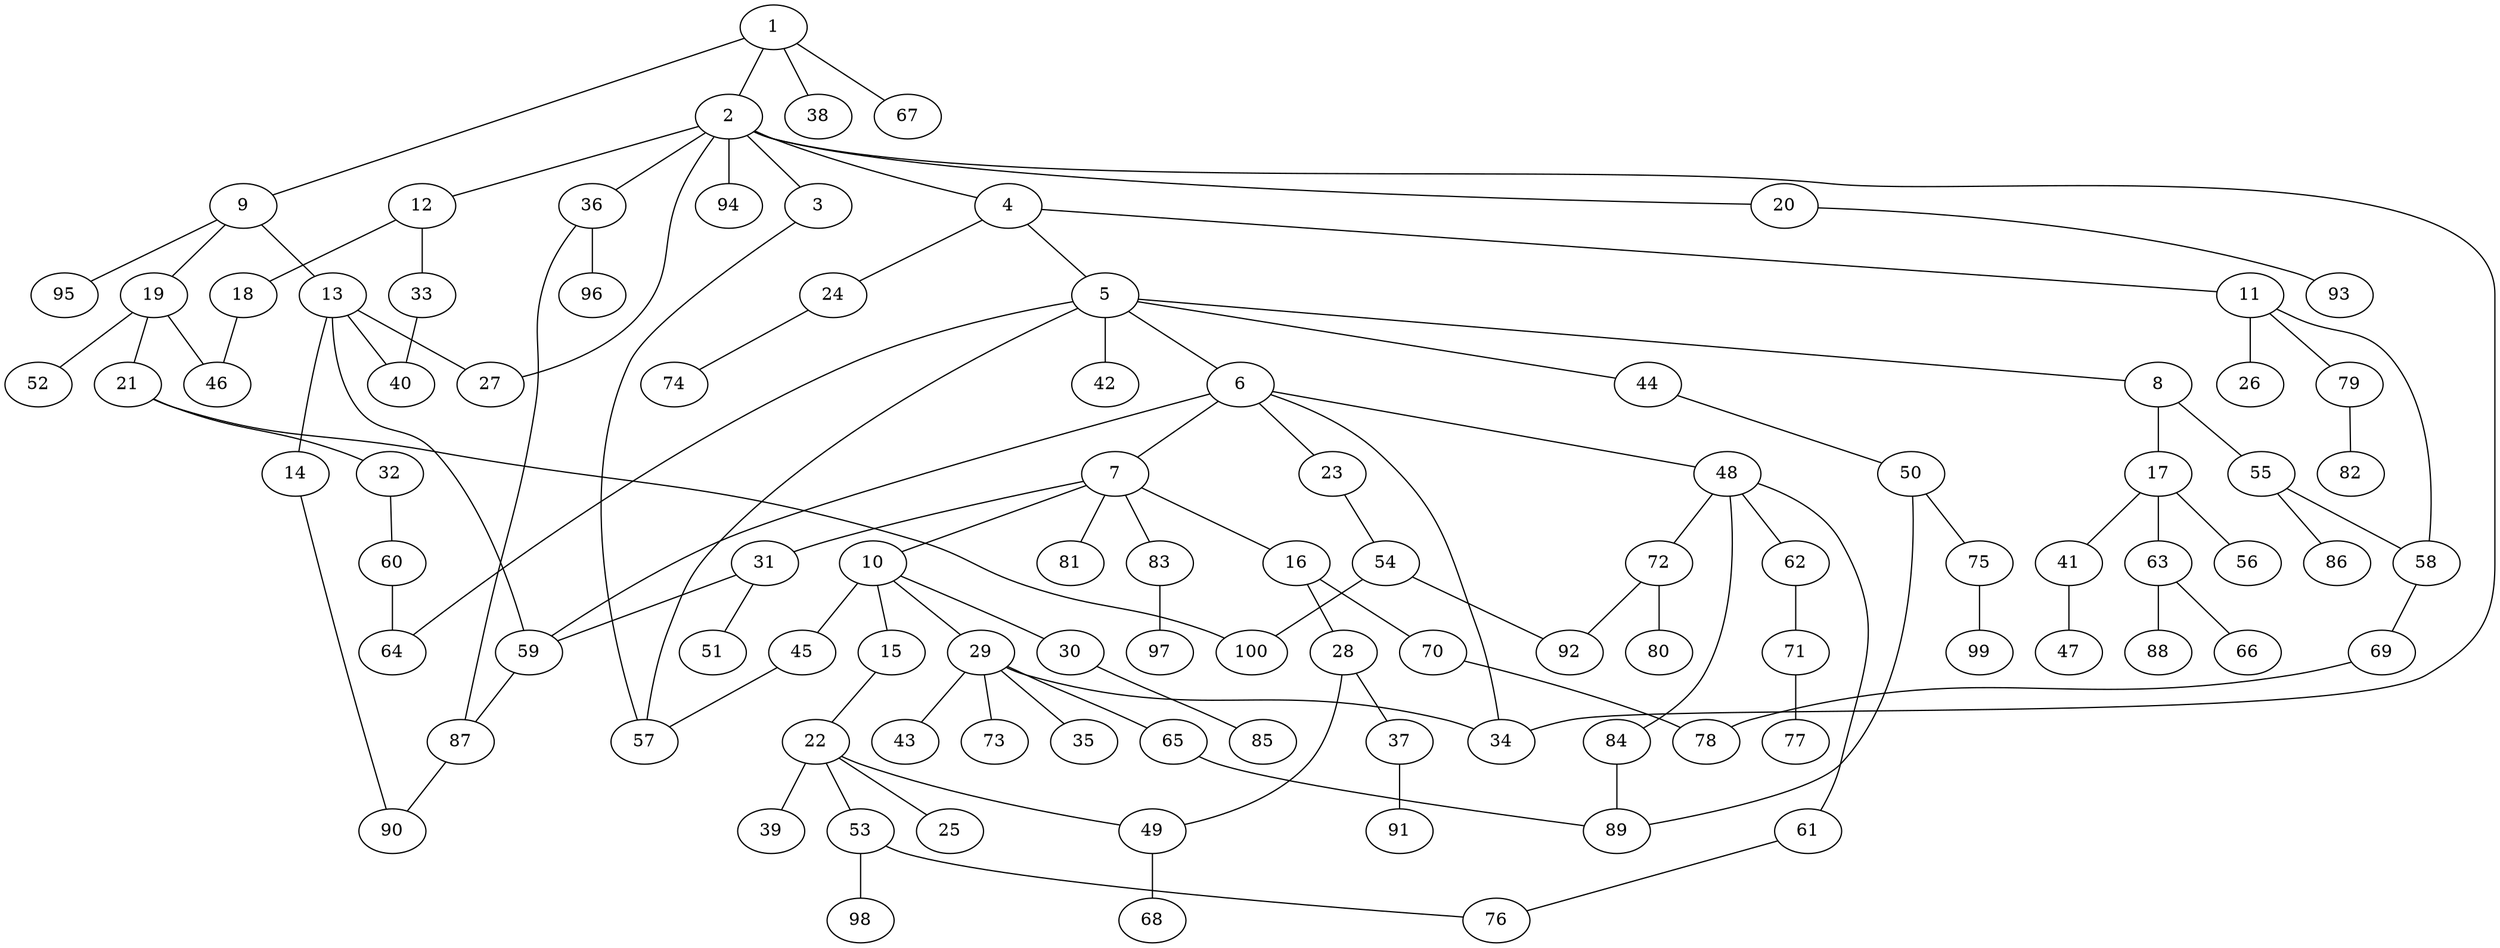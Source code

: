 graph graphname {1--2
1--9
1--38
1--67
2--3
2--4
2--12
2--20
2--27
2--34
2--36
2--94
3--57
4--5
4--11
4--24
5--6
5--8
5--42
5--44
5--57
5--64
6--7
6--23
6--34
6--48
6--59
7--10
7--16
7--31
7--81
7--83
8--17
8--55
9--13
9--19
9--95
10--15
10--29
10--30
10--45
11--26
11--58
11--79
12--18
12--33
13--14
13--27
13--40
13--59
14--90
15--22
16--28
16--70
17--41
17--56
17--63
18--46
19--21
19--46
19--52
20--93
21--32
21--100
22--25
22--39
22--49
22--53
23--54
24--74
28--37
28--49
29--34
29--35
29--43
29--65
29--73
30--85
31--51
31--59
32--60
33--40
36--87
36--96
37--91
41--47
44--50
45--57
48--61
48--62
48--72
48--84
49--68
50--75
50--89
53--76
53--98
54--92
54--100
55--58
55--86
58--69
59--87
60--64
61--76
62--71
63--66
63--88
65--89
69--78
70--78
71--77
72--80
72--92
75--99
79--82
83--97
84--89
87--90
}